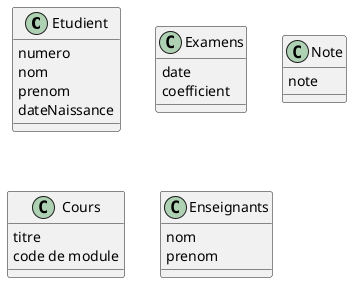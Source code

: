 @startuml


class Etudient {  
  numero
  nom
  prenom
  dateNaissance  
  }

class Examens {  
 date
 coefficient  
  }

class Note{
  note  
  }

class Cours{
  titre
  code de module  
  }
class Enseignants{
  nom
  prenom  
  }


@enduml
